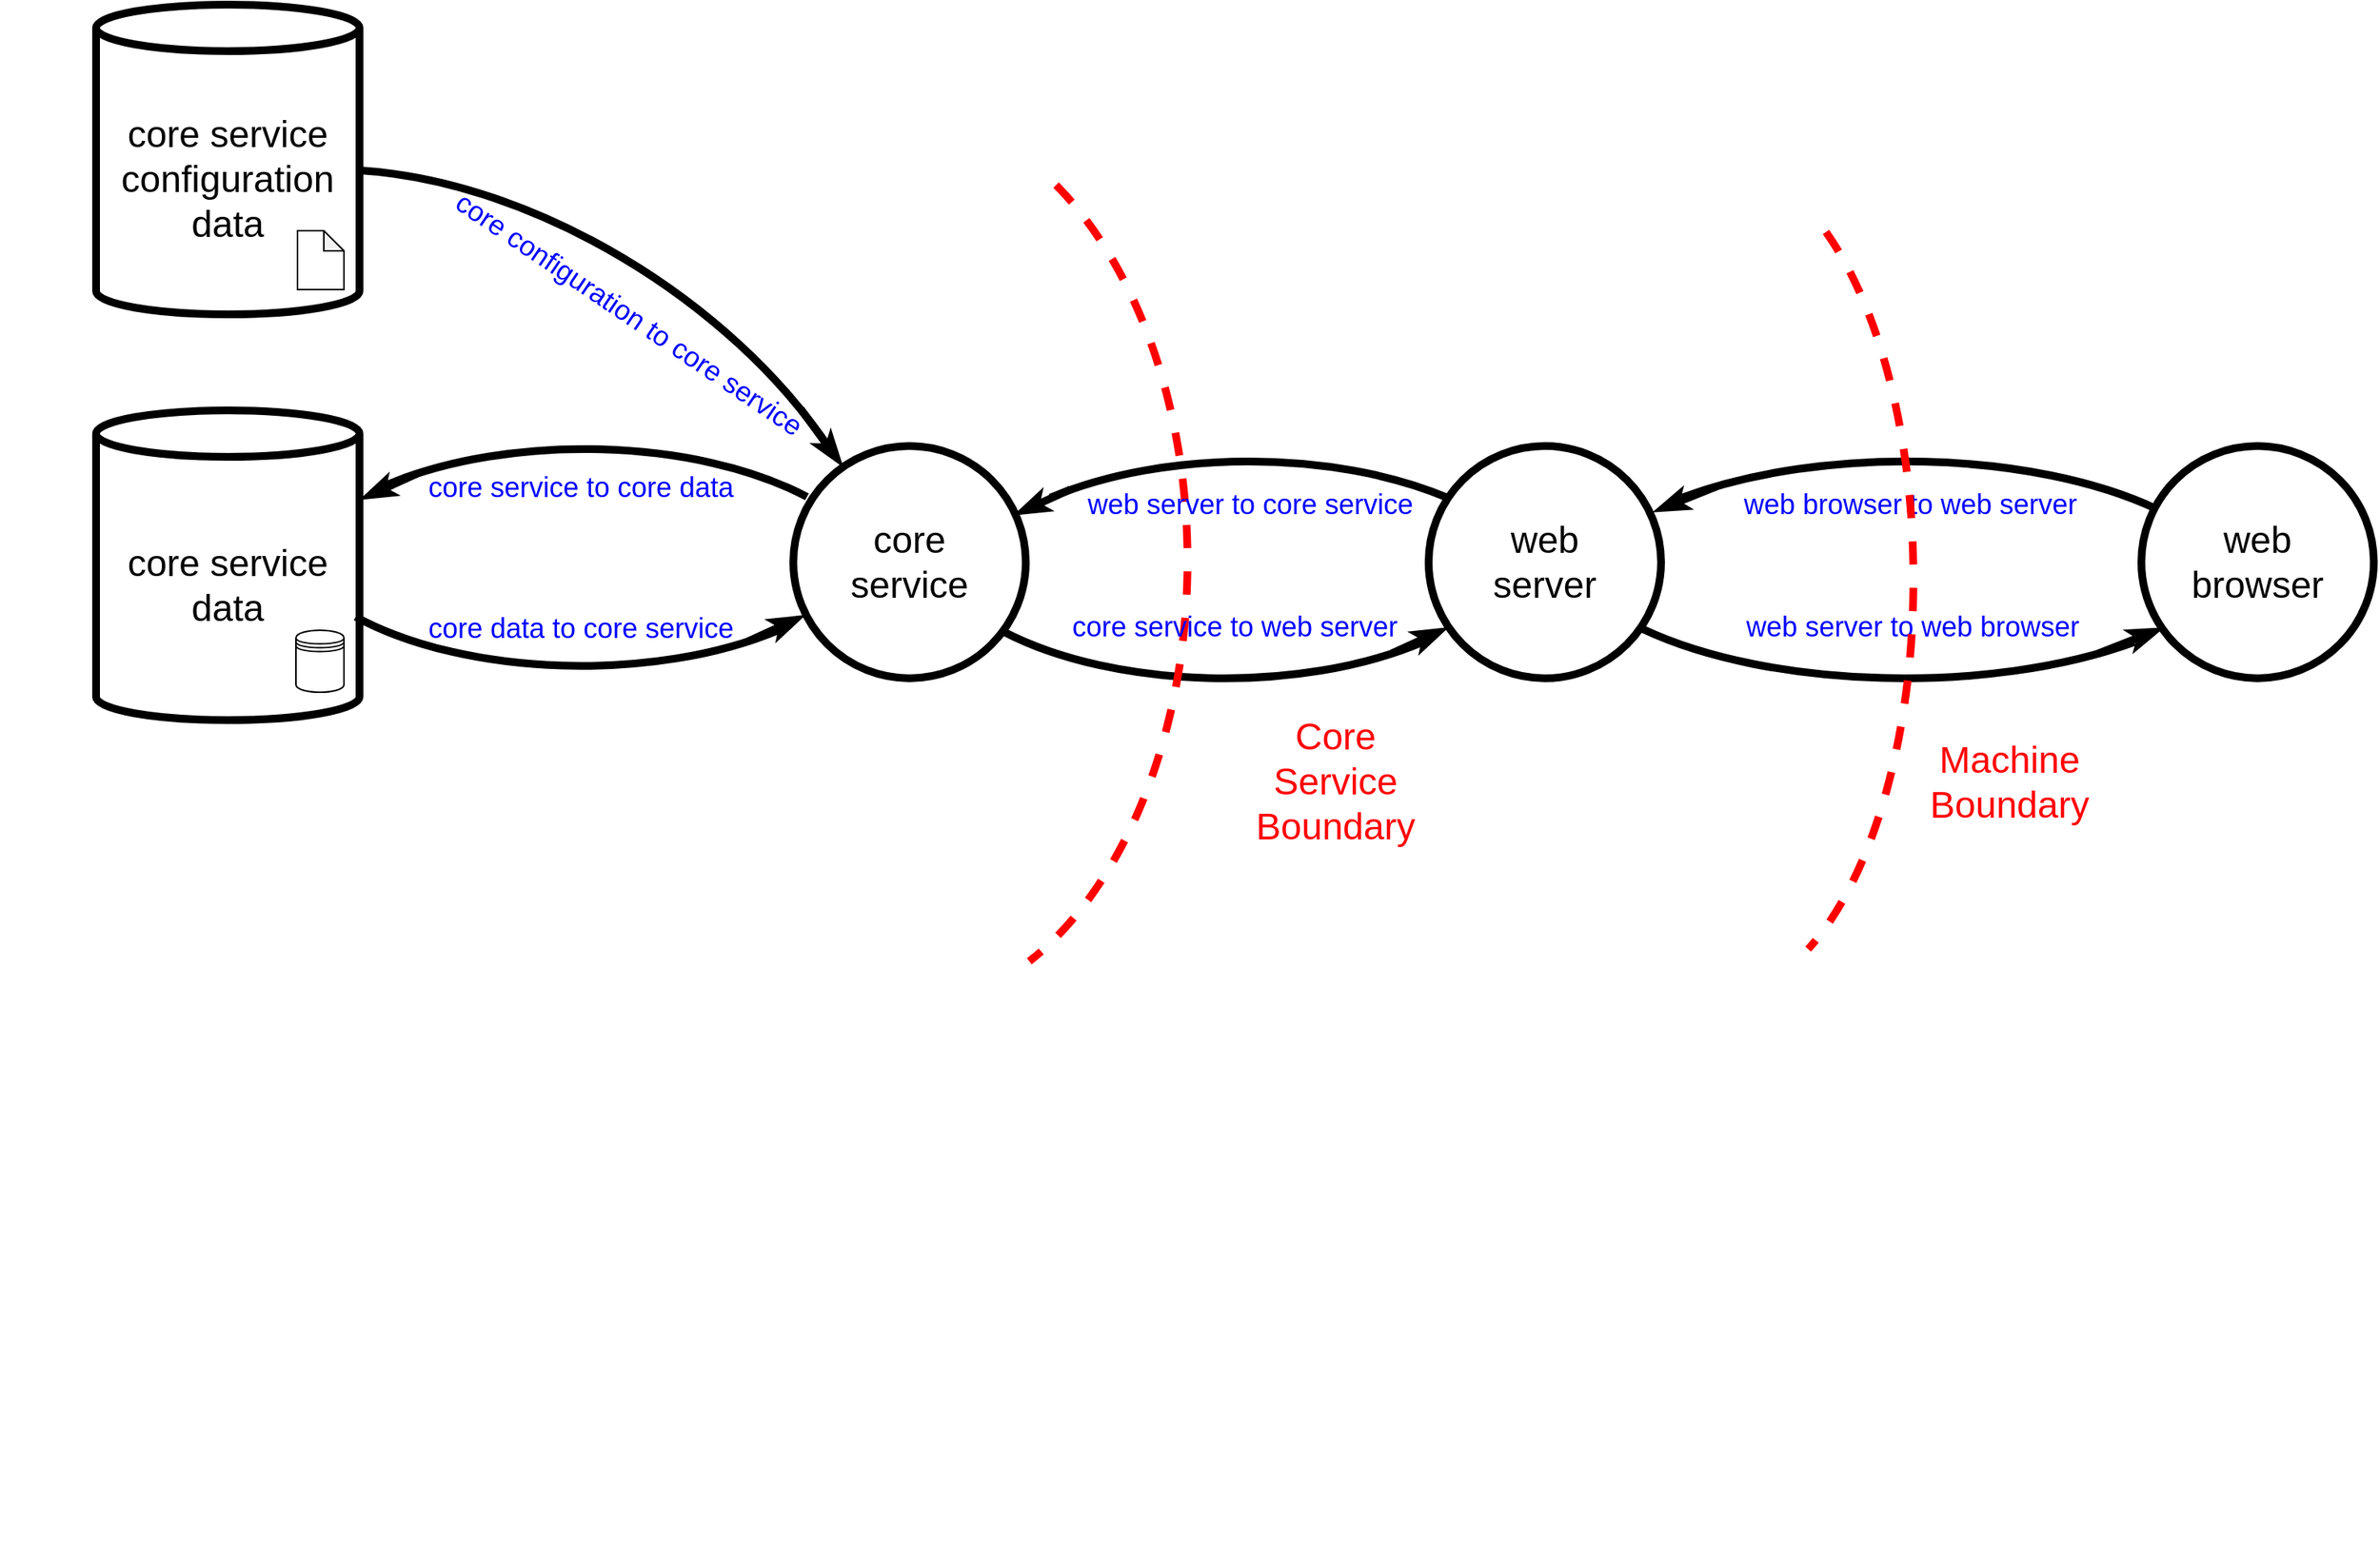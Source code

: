 <mxfile version="23.1.5" type="device">
  <diagram id="cAdHGZJsjUvaponxbGY9" name="DFD">
    <mxGraphModel dx="2882" dy="1928" grid="1" gridSize="10" guides="1" tooltips="1" connect="1" arrows="1" fold="1" page="0" pageScale="1" pageWidth="1100" pageHeight="850" math="0" shadow="0">
      <root>
        <mxCell id="0" />
        <mxCell id="1" value="elements" style="" parent="0" />
        <mxCell id="D4xpocQ1vYx3rmnUnZJU-3" value="&lt;font style=&quot;font-size: 24px;&quot;&gt;core service&lt;br&gt;configuration&lt;br&gt;data&lt;br&gt;&lt;/font&gt;" style="shape=cylinder3;whiteSpace=wrap;html=1;boundedLbl=1;backgroundOutline=1;size=15;strokeWidth=5;fillColor=none;" vertex="1" parent="1">
          <mxGeometry x="-440" y="-505" width="170" height="200" as="geometry" />
        </mxCell>
        <mxCell id="D4xpocQ1vYx3rmnUnZJU-4" value="&lt;font style=&quot;font-size: 24px;&quot;&gt;core service&lt;br&gt;data&lt;br&gt;&lt;/font&gt;" style="shape=cylinder3;whiteSpace=wrap;html=1;boundedLbl=1;backgroundOutline=1;size=15;strokeWidth=5;fillColor=none;" vertex="1" parent="1">
          <mxGeometry x="-440" y="-243" width="170" height="200" as="geometry" />
        </mxCell>
        <mxCell id="D4xpocQ1vYx3rmnUnZJU-7" value="" style="shape=note;whiteSpace=wrap;html=1;backgroundOutline=1;darkOpacity=0.05;size=13;fillColor=none;" vertex="1" parent="1">
          <mxGeometry x="-310" y="-359" width="30" height="38" as="geometry" />
        </mxCell>
        <mxCell id="D4xpocQ1vYx3rmnUnZJU-9" value="&lt;font style=&quot;font-size: 24px;&quot;&gt;core&lt;br&gt;service&lt;br&gt;&lt;/font&gt;" style="ellipse;whiteSpace=wrap;html=1;aspect=fixed;strokeWidth=5;fillColor=none;" vertex="1" parent="1">
          <mxGeometry x="10" y="-220" width="150" height="150" as="geometry" />
        </mxCell>
        <mxCell id="D4xpocQ1vYx3rmnUnZJU-11" value="&lt;font style=&quot;font-size: 24px;&quot;&gt;web&lt;br&gt;server&lt;br&gt;&lt;/font&gt;" style="ellipse;whiteSpace=wrap;html=1;aspect=fixed;strokeWidth=5;fillColor=none;" vertex="1" parent="1">
          <mxGeometry x="420" y="-220" width="150" height="150" as="geometry" />
        </mxCell>
        <mxCell id="D4xpocQ1vYx3rmnUnZJU-12" value="" style="group" vertex="1" connectable="0" parent="1">
          <mxGeometry x="102" y="-210" width="390" height="190" as="geometry" />
        </mxCell>
        <mxCell id="D4xpocQ1vYx3rmnUnZJU-13" value="" style="verticalLabelPosition=bottom;verticalAlign=top;html=1;shape=mxgraph.basic.arc;startAngle=0.886;endAngle=0.114;strokeWidth=5;" vertex="1" parent="D4xpocQ1vYx3rmnUnZJU-12">
          <mxGeometry x="7" width="390" height="190" as="geometry" />
        </mxCell>
        <mxCell id="D4xpocQ1vYx3rmnUnZJU-14" value="" style="endArrow=classicThin;html=1;rounded=0;strokeWidth=5;endFill=1;entryX=0.138;entryY=0.163;entryDx=0;entryDy=0;entryPerimeter=0;exitX=0.228;exitY=0.079;exitDx=0;exitDy=0;exitPerimeter=0;" edge="1" parent="D4xpocQ1vYx3rmnUnZJU-12">
          <mxGeometry width="50" height="50" relative="1" as="geometry">
            <mxPoint x="86.92" y="18.01" as="sourcePoint" />
            <mxPoint x="51.82" y="33.97" as="targetPoint" />
          </mxGeometry>
        </mxCell>
        <mxCell id="D4xpocQ1vYx3rmnUnZJU-15" value="" style="group;rotation=-180;" vertex="1" connectable="0" parent="D4xpocQ1vYx3rmnUnZJU-12">
          <mxGeometry x="-9" y="-50" width="390" height="190" as="geometry" />
        </mxCell>
        <mxCell id="D4xpocQ1vYx3rmnUnZJU-16" value="" style="verticalLabelPosition=bottom;verticalAlign=top;html=1;shape=mxgraph.basic.arc;startAngle=0.886;endAngle=0.13;strokeWidth=5;rotation=-180;" vertex="1" parent="D4xpocQ1vYx3rmnUnZJU-15">
          <mxGeometry width="390" height="190" as="geometry" />
        </mxCell>
        <mxCell id="D4xpocQ1vYx3rmnUnZJU-17" value="" style="endArrow=classicThin;html=1;rounded=0;strokeWidth=5;endFill=1;entryX=0.138;entryY=0.163;entryDx=0;entryDy=0;entryPerimeter=0;exitX=0.228;exitY=0.079;exitDx=0;exitDy=0;exitPerimeter=0;" edge="1" parent="D4xpocQ1vYx3rmnUnZJU-15">
          <mxGeometry width="50" height="50" relative="1" as="geometry">
            <mxPoint x="303" y="174" as="sourcePoint" />
            <mxPoint x="338" y="158" as="targetPoint" />
          </mxGeometry>
        </mxCell>
        <mxCell id="D4xpocQ1vYx3rmnUnZJU-18" value="" style="group;rotation=-90;" vertex="1" connectable="0" parent="1">
          <mxGeometry x="-80" y="-40" width="680" height="338.75" as="geometry" />
        </mxCell>
        <mxCell id="D4xpocQ1vYx3rmnUnZJU-21" value="" style="group;rotation=-270;" vertex="1" connectable="0" parent="D4xpocQ1vYx3rmnUnZJU-18">
          <mxGeometry x="-50" y="9" width="730" height="329.75" as="geometry" />
        </mxCell>
        <mxCell id="D4xpocQ1vYx3rmnUnZJU-24" value="" style="verticalLabelPosition=bottom;verticalAlign=top;html=1;shape=mxgraph.basic.arc;startAngle=0.842;endAngle=0.175;strokeWidth=5;rotation=90;strokeColor=#FF0000;dashed=1;" vertex="1" parent="D4xpocQ1vYx3rmnUnZJU-21">
          <mxGeometry x="-82.62" y="-301.62" width="580" height="374" as="geometry" />
        </mxCell>
        <mxCell id="D4xpocQ1vYx3rmnUnZJU-25" value="&lt;font style=&quot;&quot;&gt;&lt;font style=&quot;font-size: 18px;&quot; color=&quot;#0000ff&quot;&gt;core service to web server&lt;/font&gt;&lt;br&gt;&lt;/font&gt;" style="text;html=1;strokeColor=none;fillColor=none;align=center;verticalAlign=middle;whiteSpace=wrap;rounded=0;rotation=0;" vertex="1" parent="D4xpocQ1vYx3rmnUnZJU-21">
          <mxGeometry x="280" y="-89" width="290" height="33" as="geometry" />
        </mxCell>
        <mxCell id="D4xpocQ1vYx3rmnUnZJU-26" value="&lt;font style=&quot;&quot;&gt;&lt;font style=&quot;font-size: 18px;&quot; color=&quot;#0000ff&quot;&gt;web server to core service&lt;/font&gt;&lt;br&gt;&lt;/font&gt;" style="text;html=1;strokeColor=none;fillColor=none;align=center;verticalAlign=middle;whiteSpace=wrap;rounded=0;rotation=0;" vertex="1" parent="D4xpocQ1vYx3rmnUnZJU-21">
          <mxGeometry x="290" y="-169" width="290" height="36" as="geometry" />
        </mxCell>
        <mxCell id="D4xpocQ1vYx3rmnUnZJU-49" value="&lt;font style=&quot;font-size: 24px;&quot;&gt;&lt;font color=&quot;#ff0000&quot;&gt;Core Service Boundary&lt;/font&gt;&lt;br&gt;&lt;/font&gt;" style="text;html=1;strokeColor=none;fillColor=none;align=center;verticalAlign=middle;whiteSpace=wrap;rounded=0;" vertex="1" parent="D4xpocQ1vYx3rmnUnZJU-21">
          <mxGeometry x="430" y="-19" width="120" height="93.63" as="geometry" />
        </mxCell>
        <mxCell id="D4xpocQ1vYx3rmnUnZJU-28" value="" style="group" vertex="1" connectable="0" parent="1">
          <mxGeometry x="-320" y="-218" width="390" height="190" as="geometry" />
        </mxCell>
        <mxCell id="D4xpocQ1vYx3rmnUnZJU-29" value="" style="verticalLabelPosition=bottom;verticalAlign=top;html=1;shape=mxgraph.basic.arc;startAngle=0.886;endAngle=0.132;strokeWidth=5;" vertex="1" parent="D4xpocQ1vYx3rmnUnZJU-28">
          <mxGeometry width="390" height="190" as="geometry" />
        </mxCell>
        <mxCell id="D4xpocQ1vYx3rmnUnZJU-30" value="" style="endArrow=classicThin;html=1;rounded=0;strokeWidth=5;endFill=1;entryX=0.138;entryY=0.163;entryDx=0;entryDy=0;entryPerimeter=0;exitX=0.228;exitY=0.079;exitDx=0;exitDy=0;exitPerimeter=0;" edge="1" parent="D4xpocQ1vYx3rmnUnZJU-28">
          <mxGeometry width="50" height="50" relative="1" as="geometry">
            <mxPoint x="86.92" y="16.01" as="sourcePoint" />
            <mxPoint x="51.82" y="31.97" as="targetPoint" />
          </mxGeometry>
        </mxCell>
        <mxCell id="D4xpocQ1vYx3rmnUnZJU-31" value="" style="group;rotation=-180;" vertex="1" connectable="0" parent="D4xpocQ1vYx3rmnUnZJU-28">
          <mxGeometry x="-2" y="-50" width="390" height="228" as="geometry" />
        </mxCell>
        <mxCell id="D4xpocQ1vYx3rmnUnZJU-32" value="" style="verticalLabelPosition=bottom;verticalAlign=top;html=1;shape=mxgraph.basic.arc;startAngle=0.886;endAngle=0.134;strokeWidth=5;rotation=-180;" vertex="1" parent="D4xpocQ1vYx3rmnUnZJU-31">
          <mxGeometry width="390" height="190" as="geometry" />
        </mxCell>
        <mxCell id="D4xpocQ1vYx3rmnUnZJU-33" value="" style="endArrow=classicThin;html=1;rounded=0;strokeWidth=5;endFill=1;entryX=0.138;entryY=0.163;entryDx=0;entryDy=0;entryPerimeter=0;exitX=0.228;exitY=0.079;exitDx=0;exitDy=0;exitPerimeter=0;" edge="1" parent="D4xpocQ1vYx3rmnUnZJU-31">
          <mxGeometry width="50" height="50" relative="1" as="geometry">
            <mxPoint x="303" y="174" as="sourcePoint" />
            <mxPoint x="338" y="158" as="targetPoint" />
          </mxGeometry>
        </mxCell>
        <mxCell id="D4xpocQ1vYx3rmnUnZJU-34" value="&lt;font style=&quot;&quot;&gt;&lt;font style=&quot;font-size: 18px;&quot; color=&quot;#0000ff&quot;&gt;core data to core service&lt;/font&gt;&lt;br&gt;&lt;/font&gt;" style="text;html=1;strokeColor=none;fillColor=none;align=center;verticalAlign=middle;whiteSpace=wrap;rounded=0;rotation=0;" vertex="1" parent="D4xpocQ1vYx3rmnUnZJU-31">
          <mxGeometry x="85" y="148" width="220" height="35" as="geometry" />
        </mxCell>
        <mxCell id="D4xpocQ1vYx3rmnUnZJU-35" value="&lt;font style=&quot;&quot;&gt;&lt;font style=&quot;font-size: 18px;&quot; color=&quot;#0000ff&quot;&gt;core service to core data&lt;/font&gt;&lt;br&gt;&lt;/font&gt;" style="text;html=1;strokeColor=none;fillColor=none;align=center;verticalAlign=middle;whiteSpace=wrap;rounded=0;rotation=0;" vertex="1" parent="D4xpocQ1vYx3rmnUnZJU-28">
          <mxGeometry x="83" y="8" width="220" height="34" as="geometry" />
        </mxCell>
        <mxCell id="D4xpocQ1vYx3rmnUnZJU-46" value="" style="verticalLabelPosition=bottom;verticalAlign=top;html=1;shape=mxgraph.basic.arc;startAngle=0.88;endAngle=0.1;strokeWidth=5;rotation=33;" vertex="1" parent="1">
          <mxGeometry x="-452.21" y="-358.8" width="554.21" height="330.8" as="geometry" />
        </mxCell>
        <mxCell id="D4xpocQ1vYx3rmnUnZJU-47" value="" style="endArrow=classicThin;html=1;rounded=0;strokeWidth=5;endFill=1;entryX=0.138;entryY=0.163;entryDx=0;entryDy=0;entryPerimeter=0;exitX=0.737;exitY=0.057;exitDx=0;exitDy=0;exitPerimeter=0;" edge="1" parent="1">
          <mxGeometry width="50" height="50" relative="1" as="geometry">
            <mxPoint x="14.866" y="-243.765" as="sourcePoint" />
            <mxPoint x="41" y="-208" as="targetPoint" />
          </mxGeometry>
        </mxCell>
        <mxCell id="D4xpocQ1vYx3rmnUnZJU-51" value="&lt;font style=&quot;&quot;&gt;&lt;font style=&quot;font-size: 18px;&quot; color=&quot;#0000ff&quot;&gt;core configuration to core service&lt;/font&gt;&lt;br&gt;&lt;/font&gt;" style="text;html=1;strokeColor=none;fillColor=none;align=center;verticalAlign=middle;whiteSpace=wrap;rounded=0;rotation=34;" vertex="1" parent="1">
          <mxGeometry x="-250" y="-320" width="307.72" height="30" as="geometry" />
        </mxCell>
        <mxCell id="D4xpocQ1vYx3rmnUnZJU-54" value="&lt;font style=&quot;font-size: 24px;&quot;&gt;web&lt;br&gt;browser&lt;br&gt;&lt;/font&gt;" style="ellipse;whiteSpace=wrap;html=1;aspect=fixed;strokeWidth=5;fillColor=none;" vertex="1" parent="1">
          <mxGeometry x="880" y="-220" width="150" height="150" as="geometry" />
        </mxCell>
        <mxCell id="D4xpocQ1vYx3rmnUnZJU-55" value="" style="verticalLabelPosition=bottom;verticalAlign=top;html=1;shape=mxgraph.basic.arc;startAngle=0.886;endAngle=0.132;strokeWidth=5;" vertex="1" parent="1">
          <mxGeometry x="508" y="-210" width="440.0" height="190" as="geometry" />
        </mxCell>
        <mxCell id="D4xpocQ1vYx3rmnUnZJU-56" value="" style="endArrow=classicThin;html=1;rounded=0;strokeWidth=5;endFill=1;entryX=0.138;entryY=0.163;entryDx=0;entryDy=0;entryPerimeter=0;exitX=0.228;exitY=0.079;exitDx=0;exitDy=0;exitPerimeter=0;" edge="1" parent="1">
          <mxGeometry width="50" height="50" relative="1" as="geometry">
            <mxPoint x="606.064" y="-193.99" as="sourcePoint" />
            <mxPoint x="566.464" y="-178.03" as="targetPoint" />
          </mxGeometry>
        </mxCell>
        <mxCell id="D4xpocQ1vYx3rmnUnZJU-57" value="" style="group;rotation=-180;" vertex="1" connectable="0" parent="1">
          <mxGeometry x="488.49" y="-260" width="452.26" height="190" as="geometry" />
        </mxCell>
        <mxCell id="D4xpocQ1vYx3rmnUnZJU-58" value="" style="verticalLabelPosition=bottom;verticalAlign=top;html=1;shape=mxgraph.basic.arc;startAngle=0.886;endAngle=0.134;strokeWidth=5;rotation=-180;" vertex="1" parent="D4xpocQ1vYx3rmnUnZJU-57">
          <mxGeometry x="12.334" width="452.26" height="190" as="geometry" />
        </mxCell>
        <mxCell id="D4xpocQ1vYx3rmnUnZJU-59" value="" style="endArrow=classicThin;html=1;rounded=0;strokeWidth=5;endFill=1;entryX=0.138;entryY=0.163;entryDx=0;entryDy=0;entryPerimeter=0;exitX=0.228;exitY=0.079;exitDx=0;exitDy=0;exitPerimeter=0;" edge="1" parent="D4xpocQ1vYx3rmnUnZJU-57">
          <mxGeometry width="50" height="50" relative="1" as="geometry">
            <mxPoint x="363.706" y="174" as="sourcePoint" />
            <mxPoint x="404.293" y="158" as="targetPoint" />
          </mxGeometry>
        </mxCell>
        <mxCell id="D4xpocQ1vYx3rmnUnZJU-60" value="&lt;font style=&quot;&quot;&gt;&lt;font color=&quot;#0000ff&quot;&gt;&lt;span style=&quot;font-size: 18px;&quot;&gt;web server to web browser&lt;/span&gt;&lt;/font&gt;&lt;br&gt;&lt;/font&gt;" style="text;html=1;strokeColor=none;fillColor=none;align=center;verticalAlign=middle;whiteSpace=wrap;rounded=0;rotation=0;" vertex="1" parent="D4xpocQ1vYx3rmnUnZJU-57">
          <mxGeometry x="116.702" y="140" width="255.121" height="33" as="geometry" />
        </mxCell>
        <mxCell id="D4xpocQ1vYx3rmnUnZJU-61" value="&lt;font style=&quot;&quot;&gt;&lt;font style=&quot;font-size: 18px;&quot; color=&quot;#0000ff&quot;&gt;web browser to web server&lt;/font&gt;&lt;br&gt;&lt;/font&gt;" style="text;html=1;strokeColor=none;fillColor=none;align=center;verticalAlign=middle;whiteSpace=wrap;rounded=0;rotation=0;" vertex="1" parent="1">
          <mxGeometry x="607.282" y="-200" width="248.205" height="36" as="geometry" />
        </mxCell>
        <mxCell id="D4xpocQ1vYx3rmnUnZJU-68" value="" style="shape=datastore;whiteSpace=wrap;html=1;fillColor=none;" vertex="1" parent="1">
          <mxGeometry x="-311" y="-101" width="31" height="40" as="geometry" />
        </mxCell>
        <mxCell id="D4xpocQ1vYx3rmnUnZJU-85" value="&lt;font style=&quot;font-size: 24px;&quot;&gt;&lt;font color=&quot;#ff0000&quot;&gt;Machine Boundary&lt;/font&gt;&lt;br&gt;&lt;/font&gt;" style="text;html=1;strokeColor=none;fillColor=none;align=center;verticalAlign=middle;whiteSpace=wrap;rounded=0;" vertex="1" parent="1">
          <mxGeometry x="735.49" y="-50" width="120" height="93.63" as="geometry" />
        </mxCell>
        <mxCell id="D4xpocQ1vYx3rmnUnZJU-86" value="" style="verticalLabelPosition=bottom;verticalAlign=top;html=1;shape=mxgraph.basic.arc;startAngle=0.842;endAngle=0.175;strokeWidth=5;rotation=90;strokeColor=#FF0000;dashed=1;" vertex="1" parent="1">
          <mxGeometry x="340.6" y="-258.2" width="535.74" height="248.8" as="geometry" />
        </mxCell>
      </root>
    </mxGraphModel>
  </diagram>
</mxfile>
